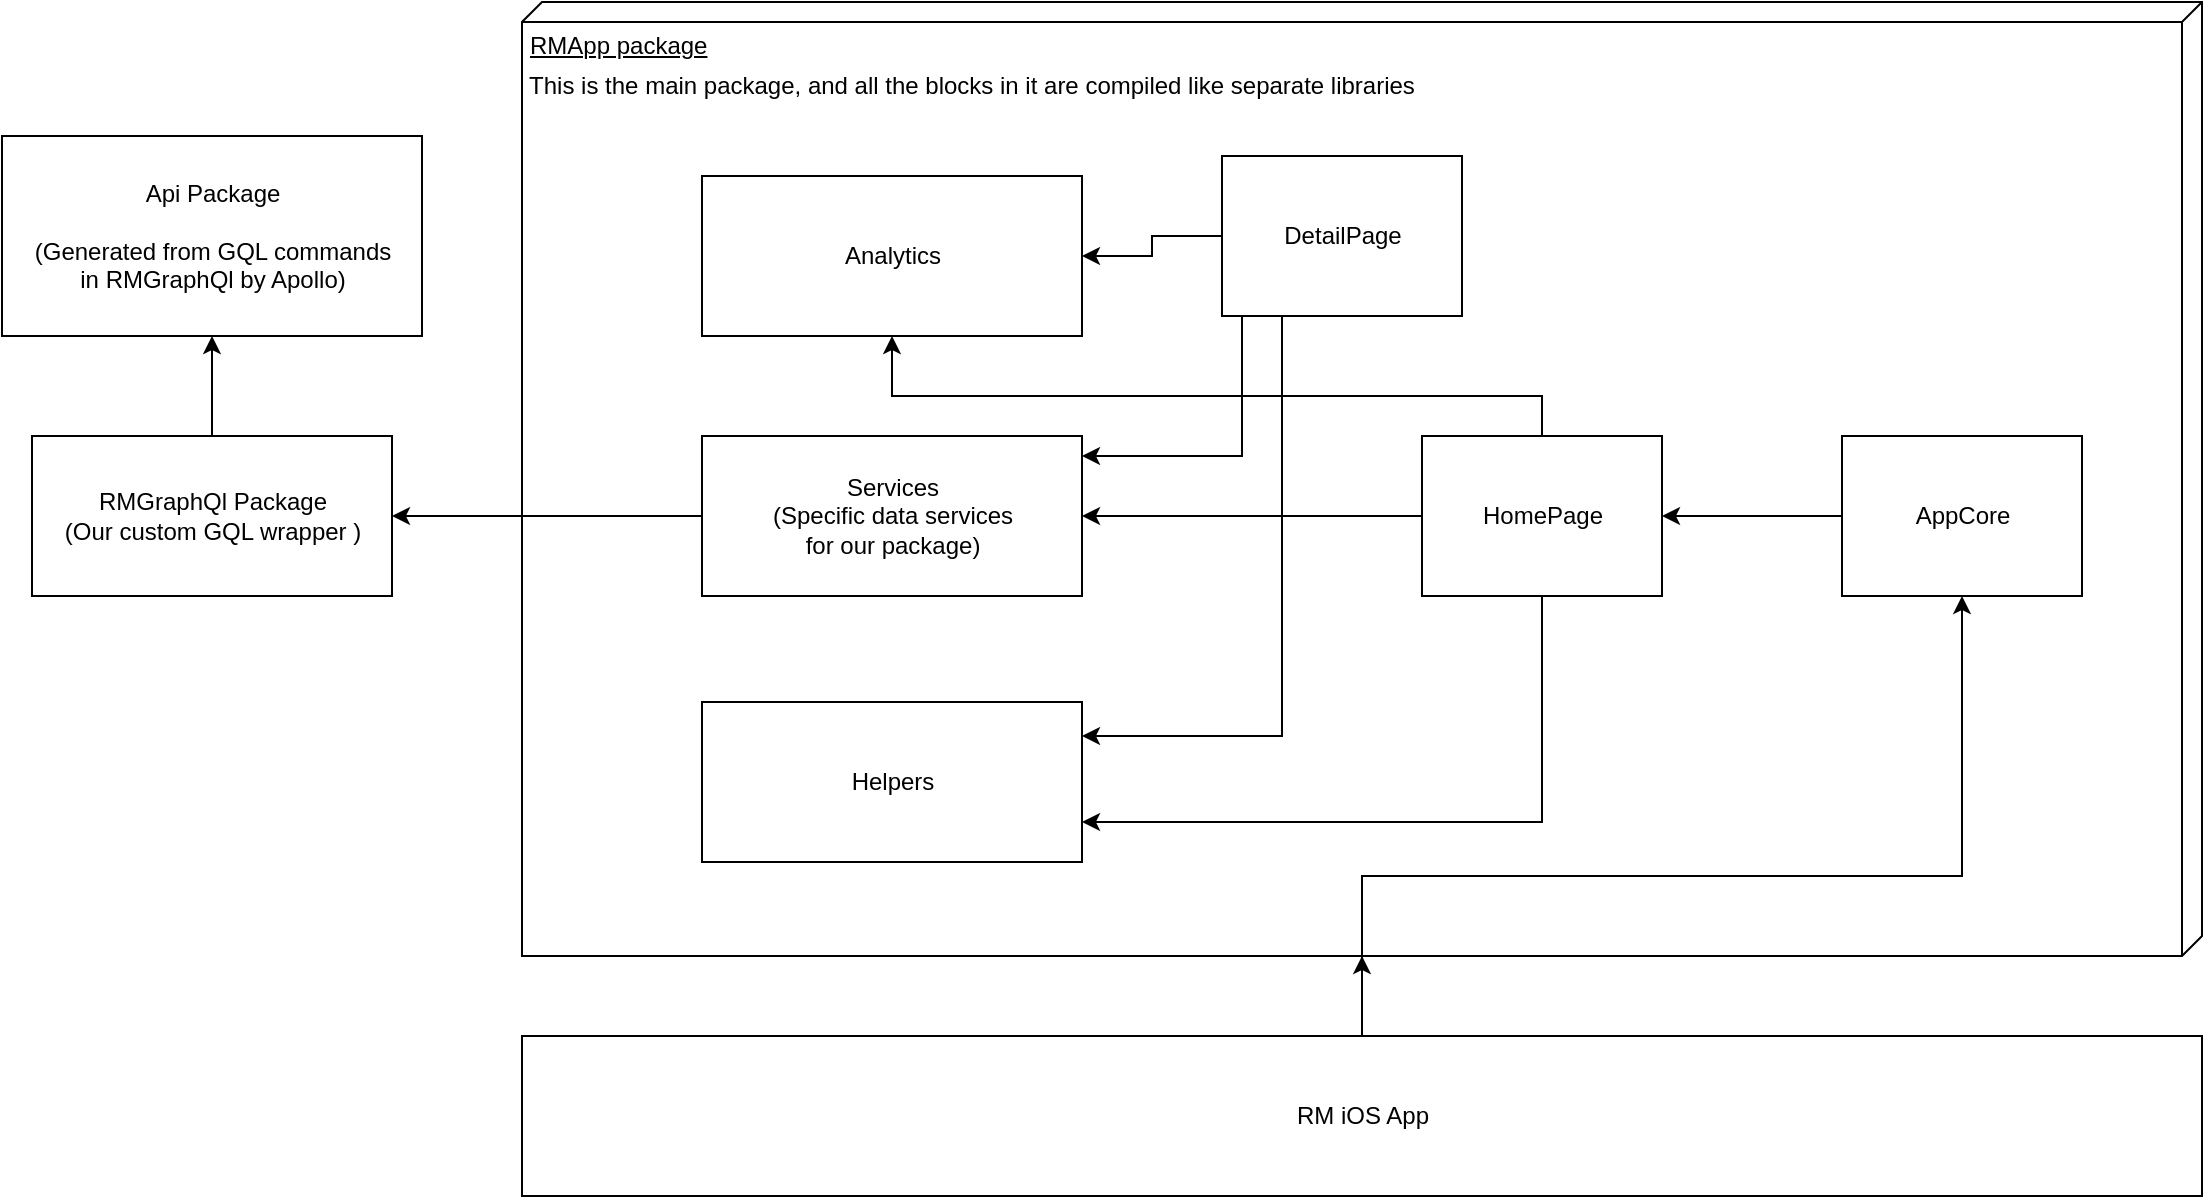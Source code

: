 <mxfile version="20.3.0" type="device"><diagram name="Page-1" id="e7e014a7-5840-1c2e-5031-d8a46d1fe8dd"><mxGraphModel dx="1167" dy="1082" grid="1" gridSize="10" guides="1" tooltips="1" connect="1" arrows="1" fold="1" page="1" pageScale="1" pageWidth="1169" pageHeight="826" background="none" math="0" shadow="0"><root><mxCell id="0"/><mxCell id="1" parent="0"/><mxCell id="yaea15ORhqMLHoKUlgWi-66" value="RMApp package&lt;br&gt;" style="verticalAlign=top;align=left;spacingTop=8;spacingLeft=2;spacingRight=12;shape=cube;size=10;direction=south;fontStyle=4;html=1;shadow=0;" parent="1" vertex="1"><mxGeometry x="280" y="23" width="840" height="477" as="geometry"/></mxCell><mxCell id="yaea15ORhqMLHoKUlgWi-46" style="edgeStyle=orthogonalEdgeStyle;rounded=0;orthogonalLoop=1;jettySize=auto;html=1;" parent="1" source="yaea15ORhqMLHoKUlgWi-41" target="yaea15ORhqMLHoKUlgWi-42" edge="1"><mxGeometry relative="1" as="geometry"/></mxCell><mxCell id="yaea15ORhqMLHoKUlgWi-41" value="RMGraphQl Package&lt;br&gt;(Our custom GQL wrapper )" style="html=1;" parent="1" vertex="1"><mxGeometry x="35" y="240" width="180" height="80" as="geometry"/></mxCell><mxCell id="yaea15ORhqMLHoKUlgWi-42" value="Api Package&lt;br&gt;&lt;br&gt;(Generated from GQL commands &lt;br&gt;in RMGraphQl by Apollo)" style="html=1;" parent="1" vertex="1"><mxGeometry x="20" y="90" width="210" height="100" as="geometry"/></mxCell><mxCell id="yaea15ORhqMLHoKUlgWi-48" style="edgeStyle=orthogonalEdgeStyle;rounded=0;orthogonalLoop=1;jettySize=auto;html=1;entryX=1;entryY=0.5;entryDx=0;entryDy=0;" parent="1" source="yaea15ORhqMLHoKUlgWi-47" target="yaea15ORhqMLHoKUlgWi-41" edge="1"><mxGeometry relative="1" as="geometry"/></mxCell><mxCell id="yaea15ORhqMLHoKUlgWi-47" value="Services&lt;br&gt;(Specific data services &lt;br&gt;for our package)" style="html=1;" parent="1" vertex="1"><mxGeometry x="370" y="240" width="190" height="80" as="geometry"/></mxCell><mxCell id="yaea15ORhqMLHoKUlgWi-49" value="Analytics" style="html=1;" parent="1" vertex="1"><mxGeometry x="370" y="110" width="190" height="80" as="geometry"/></mxCell><mxCell id="yaea15ORhqMLHoKUlgWi-50" value="Helpers" style="html=1;" parent="1" vertex="1"><mxGeometry x="370" y="373" width="190" height="80" as="geometry"/></mxCell><mxCell id="yaea15ORhqMLHoKUlgWi-62" style="edgeStyle=orthogonalEdgeStyle;rounded=0;orthogonalLoop=1;jettySize=auto;html=1;" parent="1" source="yaea15ORhqMLHoKUlgWi-51" target="yaea15ORhqMLHoKUlgWi-52" edge="1"><mxGeometry relative="1" as="geometry"/></mxCell><mxCell id="yaea15ORhqMLHoKUlgWi-51" value="AppCore" style="html=1;" parent="1" vertex="1"><mxGeometry x="940" y="240" width="120" height="80" as="geometry"/></mxCell><mxCell id="yaea15ORhqMLHoKUlgWi-73" style="edgeStyle=orthogonalEdgeStyle;rounded=0;orthogonalLoop=1;jettySize=auto;html=1;" parent="1" source="yaea15ORhqMLHoKUlgWi-52" target="yaea15ORhqMLHoKUlgWi-47" edge="1"><mxGeometry relative="1" as="geometry"/></mxCell><mxCell id="yaea15ORhqMLHoKUlgWi-74" style="edgeStyle=orthogonalEdgeStyle;rounded=0;orthogonalLoop=1;jettySize=auto;html=1;entryX=1;entryY=0.75;entryDx=0;entryDy=0;" parent="1" source="yaea15ORhqMLHoKUlgWi-52" target="yaea15ORhqMLHoKUlgWi-50" edge="1"><mxGeometry relative="1" as="geometry"><Array as="points"><mxPoint x="790" y="433"/></Array></mxGeometry></mxCell><mxCell id="yaea15ORhqMLHoKUlgWi-75" style="edgeStyle=orthogonalEdgeStyle;rounded=0;orthogonalLoop=1;jettySize=auto;html=1;" parent="1" source="yaea15ORhqMLHoKUlgWi-52" target="yaea15ORhqMLHoKUlgWi-49" edge="1"><mxGeometry relative="1" as="geometry"><Array as="points"><mxPoint x="790" y="220"/><mxPoint x="465" y="220"/></Array></mxGeometry></mxCell><mxCell id="yaea15ORhqMLHoKUlgWi-52" value="HomePage" style="html=1;" parent="1" vertex="1"><mxGeometry x="730" y="240" width="120" height="80" as="geometry"/></mxCell><mxCell id="yaea15ORhqMLHoKUlgWi-55" style="edgeStyle=orthogonalEdgeStyle;rounded=0;orthogonalLoop=1;jettySize=auto;html=1;entryX=1;entryY=0.5;entryDx=0;entryDy=0;" parent="1" source="yaea15ORhqMLHoKUlgWi-53" target="yaea15ORhqMLHoKUlgWi-49" edge="1"><mxGeometry relative="1" as="geometry"/></mxCell><mxCell id="yaea15ORhqMLHoKUlgWi-71" style="edgeStyle=orthogonalEdgeStyle;rounded=0;orthogonalLoop=1;jettySize=auto;html=1;" parent="1" source="yaea15ORhqMLHoKUlgWi-53" target="yaea15ORhqMLHoKUlgWi-47" edge="1"><mxGeometry relative="1" as="geometry"><Array as="points"><mxPoint x="640" y="250"/></Array></mxGeometry></mxCell><mxCell id="yaea15ORhqMLHoKUlgWi-72" style="edgeStyle=orthogonalEdgeStyle;rounded=0;orthogonalLoop=1;jettySize=auto;html=1;" parent="1" source="yaea15ORhqMLHoKUlgWi-53" target="yaea15ORhqMLHoKUlgWi-50" edge="1"><mxGeometry relative="1" as="geometry"><Array as="points"><mxPoint x="660" y="390"/></Array></mxGeometry></mxCell><mxCell id="yaea15ORhqMLHoKUlgWi-53" value="DetailPage" style="html=1;" parent="1" vertex="1"><mxGeometry x="630" y="100" width="120" height="80" as="geometry"/></mxCell><mxCell id="yaea15ORhqMLHoKUlgWi-67" value="This is the main package, and all the blocks in it are compiled like separate libraries" style="text;html=1;strokeColor=none;fillColor=none;align=center;verticalAlign=middle;whiteSpace=wrap;rounded=0;shadow=0;" parent="1" vertex="1"><mxGeometry x="260" y="50" width="490" height="30" as="geometry"/></mxCell><mxCell id="yaea15ORhqMLHoKUlgWi-70" style="edgeStyle=orthogonalEdgeStyle;rounded=0;orthogonalLoop=1;jettySize=auto;html=1;" parent="1" source="yaea15ORhqMLHoKUlgWi-69" target="yaea15ORhqMLHoKUlgWi-66" edge="1"><mxGeometry relative="1" as="geometry"/></mxCell><mxCell id="hV_tBQdXWAgmbgJmiLEk-1" style="edgeStyle=orthogonalEdgeStyle;rounded=0;orthogonalLoop=1;jettySize=auto;html=1;" edge="1" parent="1" source="yaea15ORhqMLHoKUlgWi-69" target="yaea15ORhqMLHoKUlgWi-51"><mxGeometry relative="1" as="geometry"><Array as="points"><mxPoint x="700" y="460"/><mxPoint x="1000" y="460"/></Array></mxGeometry></mxCell><mxCell id="yaea15ORhqMLHoKUlgWi-69" value="RM iOS App" style="html=1;shadow=0;" parent="1" vertex="1"><mxGeometry x="280" y="540" width="840" height="80" as="geometry"/></mxCell></root></mxGraphModel></diagram></mxfile>